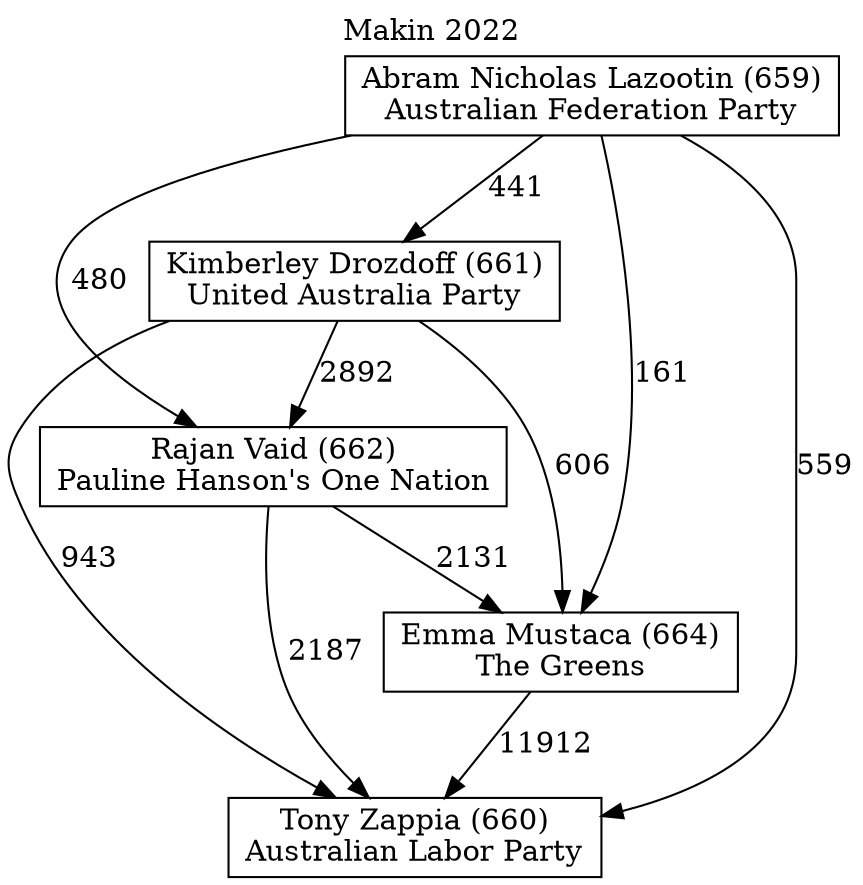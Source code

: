 // House preference flow
digraph "Tony Zappia (660)_Makin_2022" {
	graph [label="Makin 2022" labelloc=t mclimit=10]
	node [shape=box]
	"Rajan Vaid (662)" [label="Rajan Vaid (662)
Pauline Hanson's One Nation"]
	"Kimberley Drozdoff (661)" [label="Kimberley Drozdoff (661)
United Australia Party"]
	"Emma Mustaca (664)" [label="Emma Mustaca (664)
The Greens"]
	"Abram Nicholas Lazootin (659)" [label="Abram Nicholas Lazootin (659)
Australian Federation Party"]
	"Tony Zappia (660)" [label="Tony Zappia (660)
Australian Labor Party"]
	"Abram Nicholas Lazootin (659)" -> "Emma Mustaca (664)" [label=161]
	"Abram Nicholas Lazootin (659)" -> "Rajan Vaid (662)" [label=480]
	"Rajan Vaid (662)" -> "Tony Zappia (660)" [label=2187]
	"Rajan Vaid (662)" -> "Emma Mustaca (664)" [label=2131]
	"Kimberley Drozdoff (661)" -> "Rajan Vaid (662)" [label=2892]
	"Kimberley Drozdoff (661)" -> "Emma Mustaca (664)" [label=606]
	"Abram Nicholas Lazootin (659)" -> "Kimberley Drozdoff (661)" [label=441]
	"Kimberley Drozdoff (661)" -> "Tony Zappia (660)" [label=943]
	"Abram Nicholas Lazootin (659)" -> "Tony Zappia (660)" [label=559]
	"Emma Mustaca (664)" -> "Tony Zappia (660)" [label=11912]
}
